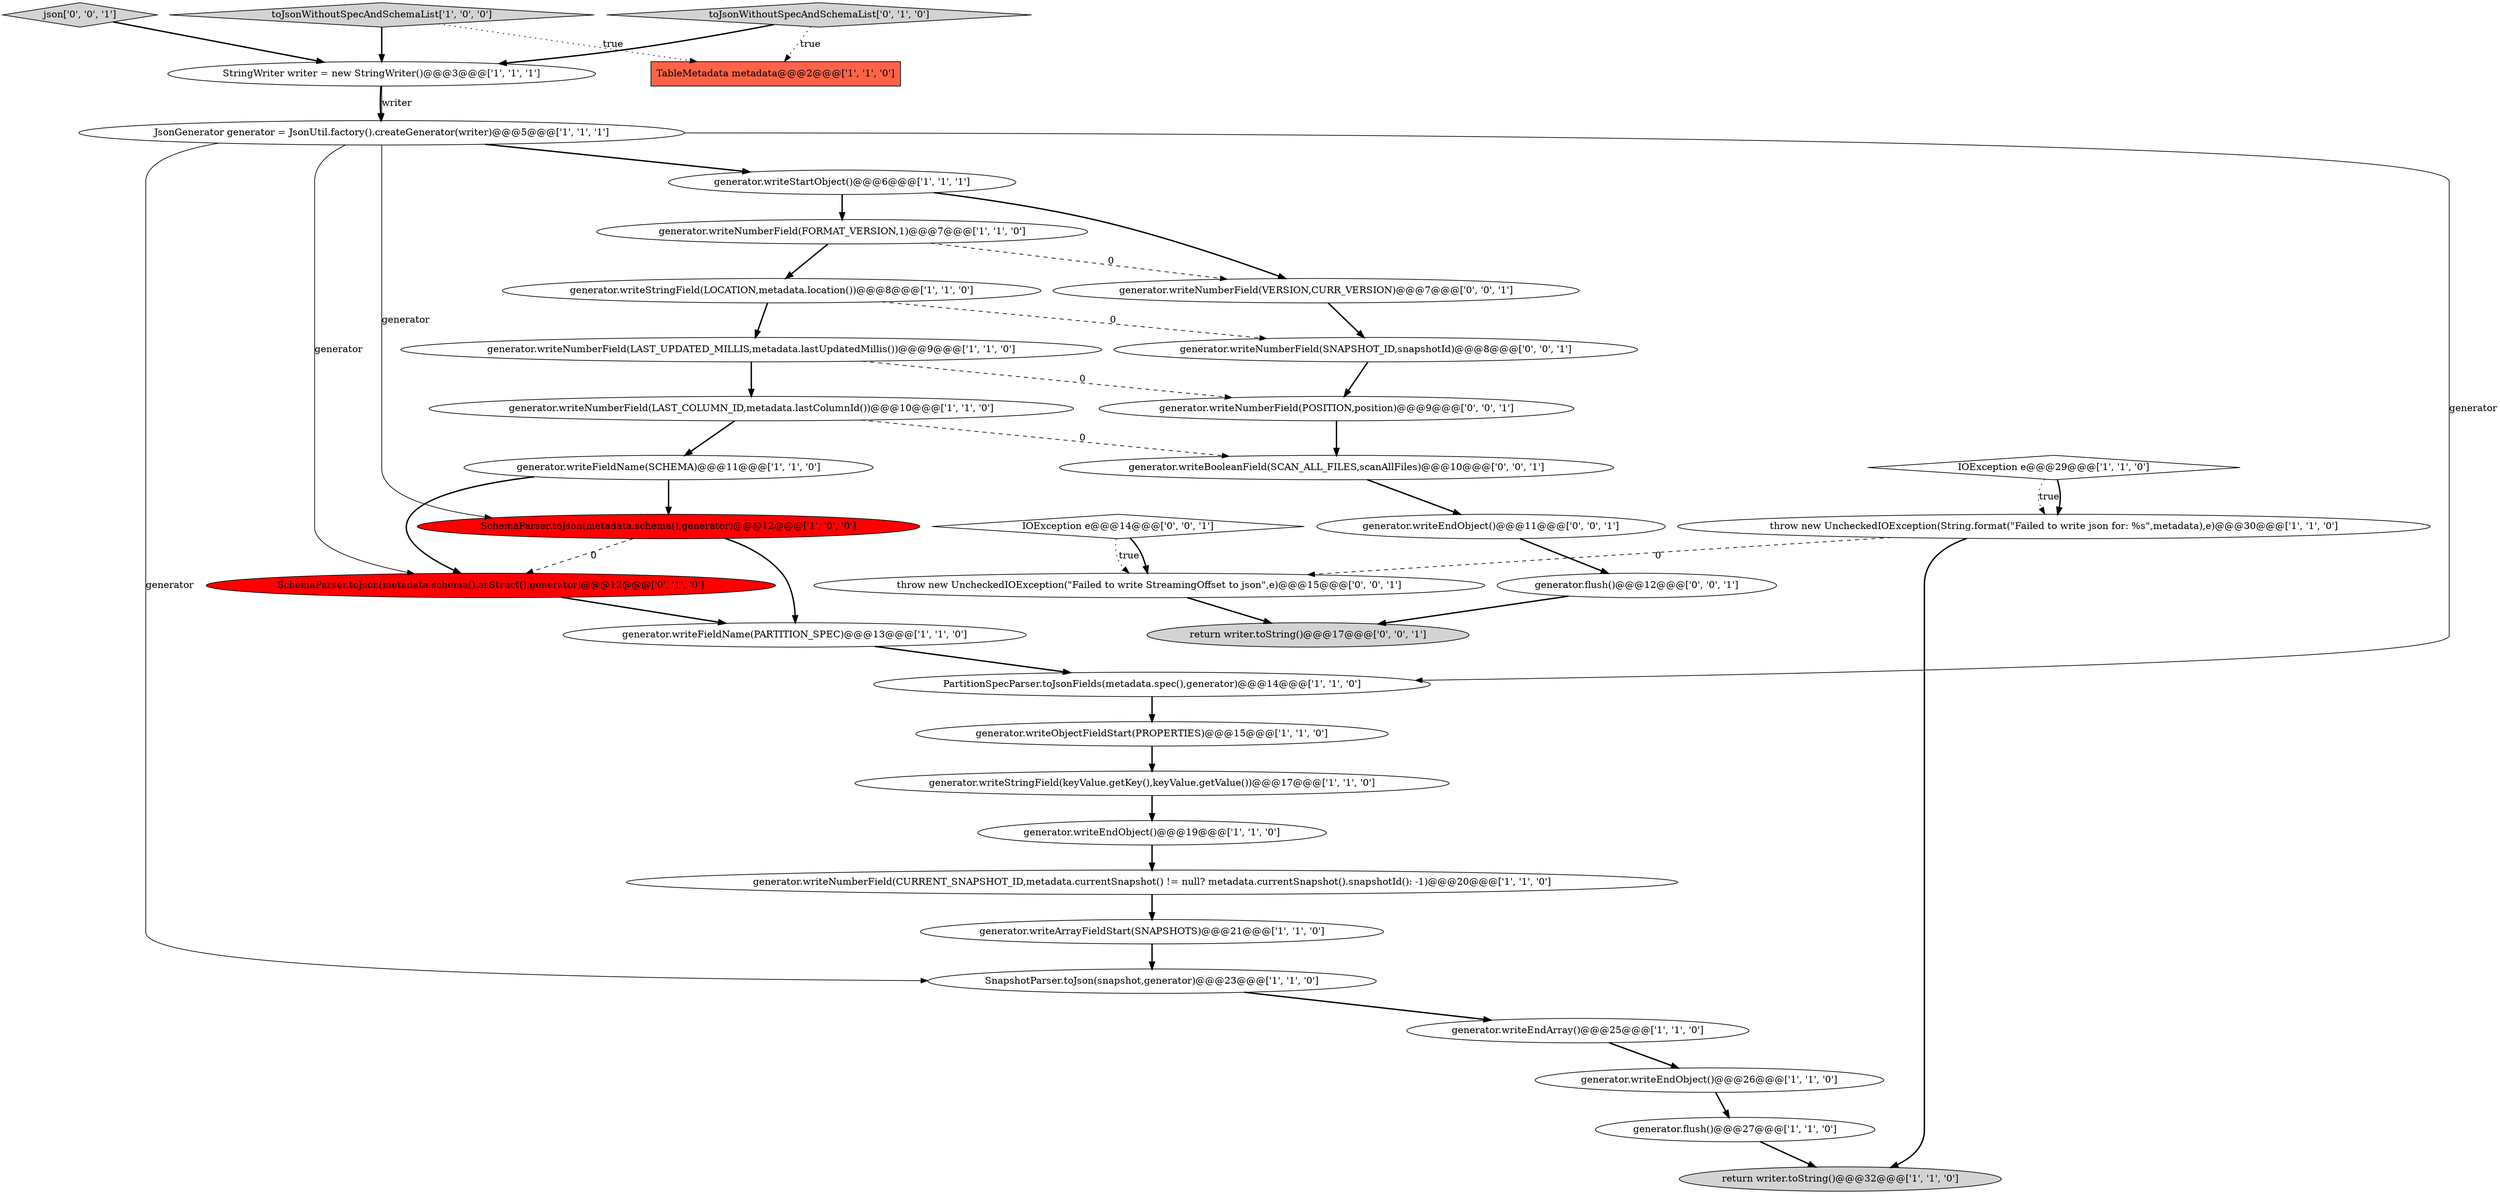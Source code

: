 digraph {
14 [style = filled, label = "generator.writeStartObject()@@@6@@@['1', '1', '1']", fillcolor = white, shape = ellipse image = "AAA0AAABBB1BBB"];
5 [style = filled, label = "generator.writeFieldName(PARTITION_SPEC)@@@13@@@['1', '1', '0']", fillcolor = white, shape = ellipse image = "AAA0AAABBB1BBB"];
15 [style = filled, label = "generator.writeStringField(keyValue.getKey(),keyValue.getValue())@@@17@@@['1', '1', '0']", fillcolor = white, shape = ellipse image = "AAA0AAABBB1BBB"];
1 [style = filled, label = "generator.writeNumberField(LAST_COLUMN_ID,metadata.lastColumnId())@@@10@@@['1', '1', '0']", fillcolor = white, shape = ellipse image = "AAA0AAABBB1BBB"];
9 [style = filled, label = "generator.writeNumberField(LAST_UPDATED_MILLIS,metadata.lastUpdatedMillis())@@@9@@@['1', '1', '0']", fillcolor = white, shape = ellipse image = "AAA0AAABBB1BBB"];
33 [style = filled, label = "json['0', '0', '1']", fillcolor = lightgray, shape = diamond image = "AAA0AAABBB3BBB"];
16 [style = filled, label = "return writer.toString()@@@32@@@['1', '1', '0']", fillcolor = lightgray, shape = ellipse image = "AAA0AAABBB1BBB"];
34 [style = filled, label = "return writer.toString()@@@17@@@['0', '0', '1']", fillcolor = lightgray, shape = ellipse image = "AAA0AAABBB3BBB"];
21 [style = filled, label = "StringWriter writer = new StringWriter()@@@3@@@['1', '1', '1']", fillcolor = white, shape = ellipse image = "AAA0AAABBB1BBB"];
6 [style = filled, label = "generator.writeEndArray()@@@25@@@['1', '1', '0']", fillcolor = white, shape = ellipse image = "AAA0AAABBB1BBB"];
28 [style = filled, label = "generator.writeNumberField(VERSION,CURR_VERSION)@@@7@@@['0', '0', '1']", fillcolor = white, shape = ellipse image = "AAA0AAABBB3BBB"];
30 [style = filled, label = "generator.flush()@@@12@@@['0', '0', '1']", fillcolor = white, shape = ellipse image = "AAA0AAABBB3BBB"];
11 [style = filled, label = "generator.writeObjectFieldStart(PROPERTIES)@@@15@@@['1', '1', '0']", fillcolor = white, shape = ellipse image = "AAA0AAABBB1BBB"];
26 [style = filled, label = "toJsonWithoutSpecAndSchemaList['0', '1', '0']", fillcolor = lightgray, shape = diamond image = "AAA0AAABBB2BBB"];
19 [style = filled, label = "PartitionSpecParser.toJsonFields(metadata.spec(),generator)@@@14@@@['1', '1', '0']", fillcolor = white, shape = ellipse image = "AAA0AAABBB1BBB"];
18 [style = filled, label = "generator.writeFieldName(SCHEMA)@@@11@@@['1', '1', '0']", fillcolor = white, shape = ellipse image = "AAA0AAABBB1BBB"];
3 [style = filled, label = "throw new UncheckedIOException(String.format(\"Failed to write json for: %s\",metadata),e)@@@30@@@['1', '1', '0']", fillcolor = white, shape = ellipse image = "AAA0AAABBB1BBB"];
2 [style = filled, label = "IOException e@@@29@@@['1', '1', '0']", fillcolor = white, shape = diamond image = "AAA0AAABBB1BBB"];
24 [style = filled, label = "generator.writeArrayFieldStart(SNAPSHOTS)@@@21@@@['1', '1', '0']", fillcolor = white, shape = ellipse image = "AAA0AAABBB1BBB"];
0 [style = filled, label = "JsonGenerator generator = JsonUtil.factory().createGenerator(writer)@@@5@@@['1', '1', '1']", fillcolor = white, shape = ellipse image = "AAA0AAABBB1BBB"];
27 [style = filled, label = "throw new UncheckedIOException(\"Failed to write StreamingOffset to json\",e)@@@15@@@['0', '0', '1']", fillcolor = white, shape = ellipse image = "AAA0AAABBB3BBB"];
32 [style = filled, label = "generator.writeEndObject()@@@11@@@['0', '0', '1']", fillcolor = white, shape = ellipse image = "AAA0AAABBB3BBB"];
10 [style = filled, label = "TableMetadata metadata@@@2@@@['1', '1', '0']", fillcolor = tomato, shape = box image = "AAA0AAABBB1BBB"];
8 [style = filled, label = "generator.writeNumberField(FORMAT_VERSION,1)@@@7@@@['1', '1', '0']", fillcolor = white, shape = ellipse image = "AAA0AAABBB1BBB"];
23 [style = filled, label = "SnapshotParser.toJson(snapshot,generator)@@@23@@@['1', '1', '0']", fillcolor = white, shape = ellipse image = "AAA0AAABBB1BBB"];
31 [style = filled, label = "generator.writeNumberField(POSITION,position)@@@9@@@['0', '0', '1']", fillcolor = white, shape = ellipse image = "AAA0AAABBB3BBB"];
36 [style = filled, label = "IOException e@@@14@@@['0', '0', '1']", fillcolor = white, shape = diamond image = "AAA0AAABBB3BBB"];
12 [style = filled, label = "generator.writeEndObject()@@@19@@@['1', '1', '0']", fillcolor = white, shape = ellipse image = "AAA0AAABBB1BBB"];
20 [style = filled, label = "generator.writeEndObject()@@@26@@@['1', '1', '0']", fillcolor = white, shape = ellipse image = "AAA0AAABBB1BBB"];
7 [style = filled, label = "generator.flush()@@@27@@@['1', '1', '0']", fillcolor = white, shape = ellipse image = "AAA0AAABBB1BBB"];
35 [style = filled, label = "generator.writeNumberField(SNAPSHOT_ID,snapshotId)@@@8@@@['0', '0', '1']", fillcolor = white, shape = ellipse image = "AAA0AAABBB3BBB"];
4 [style = filled, label = "generator.writeNumberField(CURRENT_SNAPSHOT_ID,metadata.currentSnapshot() != null? metadata.currentSnapshot().snapshotId(): -1)@@@20@@@['1', '1', '0']", fillcolor = white, shape = ellipse image = "AAA0AAABBB1BBB"];
17 [style = filled, label = "generator.writeStringField(LOCATION,metadata.location())@@@8@@@['1', '1', '0']", fillcolor = white, shape = ellipse image = "AAA0AAABBB1BBB"];
22 [style = filled, label = "SchemaParser.toJson(metadata.schema(),generator)@@@12@@@['1', '0', '0']", fillcolor = red, shape = ellipse image = "AAA1AAABBB1BBB"];
25 [style = filled, label = "SchemaParser.toJson(metadata.schema().asStruct(),generator)@@@12@@@['0', '1', '0']", fillcolor = red, shape = ellipse image = "AAA1AAABBB2BBB"];
13 [style = filled, label = "toJsonWithoutSpecAndSchemaList['1', '0', '0']", fillcolor = lightgray, shape = diamond image = "AAA0AAABBB1BBB"];
29 [style = filled, label = "generator.writeBooleanField(SCAN_ALL_FILES,scanAllFiles)@@@10@@@['0', '0', '1']", fillcolor = white, shape = ellipse image = "AAA0AAABBB3BBB"];
2->3 [style = dotted, label="true"];
35->31 [style = bold, label=""];
4->24 [style = bold, label=""];
36->27 [style = dotted, label="true"];
22->25 [style = dashed, label="0"];
21->0 [style = bold, label=""];
17->9 [style = bold, label=""];
2->3 [style = bold, label=""];
17->35 [style = dashed, label="0"];
3->27 [style = dashed, label="0"];
1->29 [style = dashed, label="0"];
31->29 [style = bold, label=""];
1->18 [style = bold, label=""];
19->11 [style = bold, label=""];
14->28 [style = bold, label=""];
30->34 [style = bold, label=""];
3->16 [style = bold, label=""];
8->28 [style = dashed, label="0"];
32->30 [style = bold, label=""];
13->10 [style = dotted, label="true"];
22->5 [style = bold, label=""];
0->19 [style = solid, label="generator"];
11->15 [style = bold, label=""];
0->22 [style = solid, label="generator"];
26->21 [style = bold, label=""];
8->17 [style = bold, label=""];
21->0 [style = solid, label="writer"];
5->19 [style = bold, label=""];
6->20 [style = bold, label=""];
28->35 [style = bold, label=""];
0->14 [style = bold, label=""];
18->22 [style = bold, label=""];
27->34 [style = bold, label=""];
9->31 [style = dashed, label="0"];
36->27 [style = bold, label=""];
12->4 [style = bold, label=""];
29->32 [style = bold, label=""];
23->6 [style = bold, label=""];
26->10 [style = dotted, label="true"];
0->25 [style = solid, label="generator"];
7->16 [style = bold, label=""];
18->25 [style = bold, label=""];
25->5 [style = bold, label=""];
14->8 [style = bold, label=""];
15->12 [style = bold, label=""];
0->23 [style = solid, label="generator"];
20->7 [style = bold, label=""];
9->1 [style = bold, label=""];
33->21 [style = bold, label=""];
13->21 [style = bold, label=""];
24->23 [style = bold, label=""];
}
